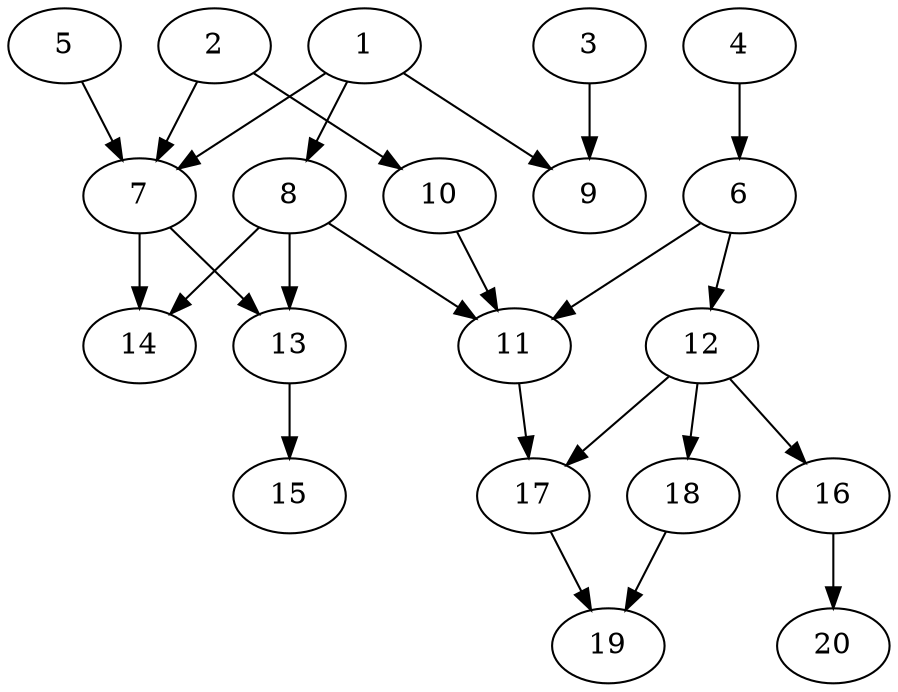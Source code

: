 // DAG automatically generated by daggen at Wed Jul 24 21:27:05 2019
// ./daggen --dot -n 20 --ccr 0.3 --fat 0.7 --regular 0.5 --density 0.5 --mindata 5242880 --maxdata 52428800 
digraph G {
  1 [size="105219413", alpha="0.05", expect_size="31565824"] 
  1 -> 7 [size ="31565824"]
  1 -> 8 [size ="31565824"]
  1 -> 9 [size ="31565824"]
  2 [size="137055573", alpha="0.16", expect_size="41116672"] 
  2 -> 7 [size ="41116672"]
  2 -> 10 [size ="41116672"]
  3 [size="130123093", alpha="0.18", expect_size="39036928"] 
  3 -> 9 [size ="39036928"]
  4 [size="86835200", alpha="0.18", expect_size="26050560"] 
  4 -> 6 [size ="26050560"]
  5 [size="123504640", alpha="0.11", expect_size="37051392"] 
  5 -> 7 [size ="37051392"]
  6 [size="113950720", alpha="0.03", expect_size="34185216"] 
  6 -> 11 [size ="34185216"]
  6 -> 12 [size ="34185216"]
  7 [size="55760213", alpha="0.02", expect_size="16728064"] 
  7 -> 13 [size ="16728064"]
  7 -> 14 [size ="16728064"]
  8 [size="32529067", alpha="0.18", expect_size="9758720"] 
  8 -> 11 [size ="9758720"]
  8 -> 13 [size ="9758720"]
  8 -> 14 [size ="9758720"]
  9 [size="136843947", alpha="0.03", expect_size="41053184"] 
  10 [size="159839573", alpha="0.03", expect_size="47951872"] 
  10 -> 11 [size ="47951872"]
  11 [size="93327360", alpha="0.06", expect_size="27998208"] 
  11 -> 17 [size ="27998208"]
  12 [size="129297067", alpha="0.19", expect_size="38789120"] 
  12 -> 16 [size ="38789120"]
  12 -> 17 [size ="38789120"]
  12 -> 18 [size ="38789120"]
  13 [size="101345280", alpha="0.11", expect_size="30403584"] 
  13 -> 15 [size ="30403584"]
  14 [size="88910507", alpha="0.17", expect_size="26673152"] 
  15 [size="72895147", alpha="0.20", expect_size="21868544"] 
  16 [size="157607253", alpha="0.17", expect_size="47282176"] 
  16 -> 20 [size ="47282176"]
  17 [size="27811840", alpha="0.11", expect_size="8343552"] 
  17 -> 19 [size ="8343552"]
  18 [size="46155093", alpha="0.18", expect_size="13846528"] 
  18 -> 19 [size ="13846528"]
  19 [size="33880747", alpha="0.12", expect_size="10164224"] 
  20 [size="53568853", alpha="0.08", expect_size="16070656"] 
}
